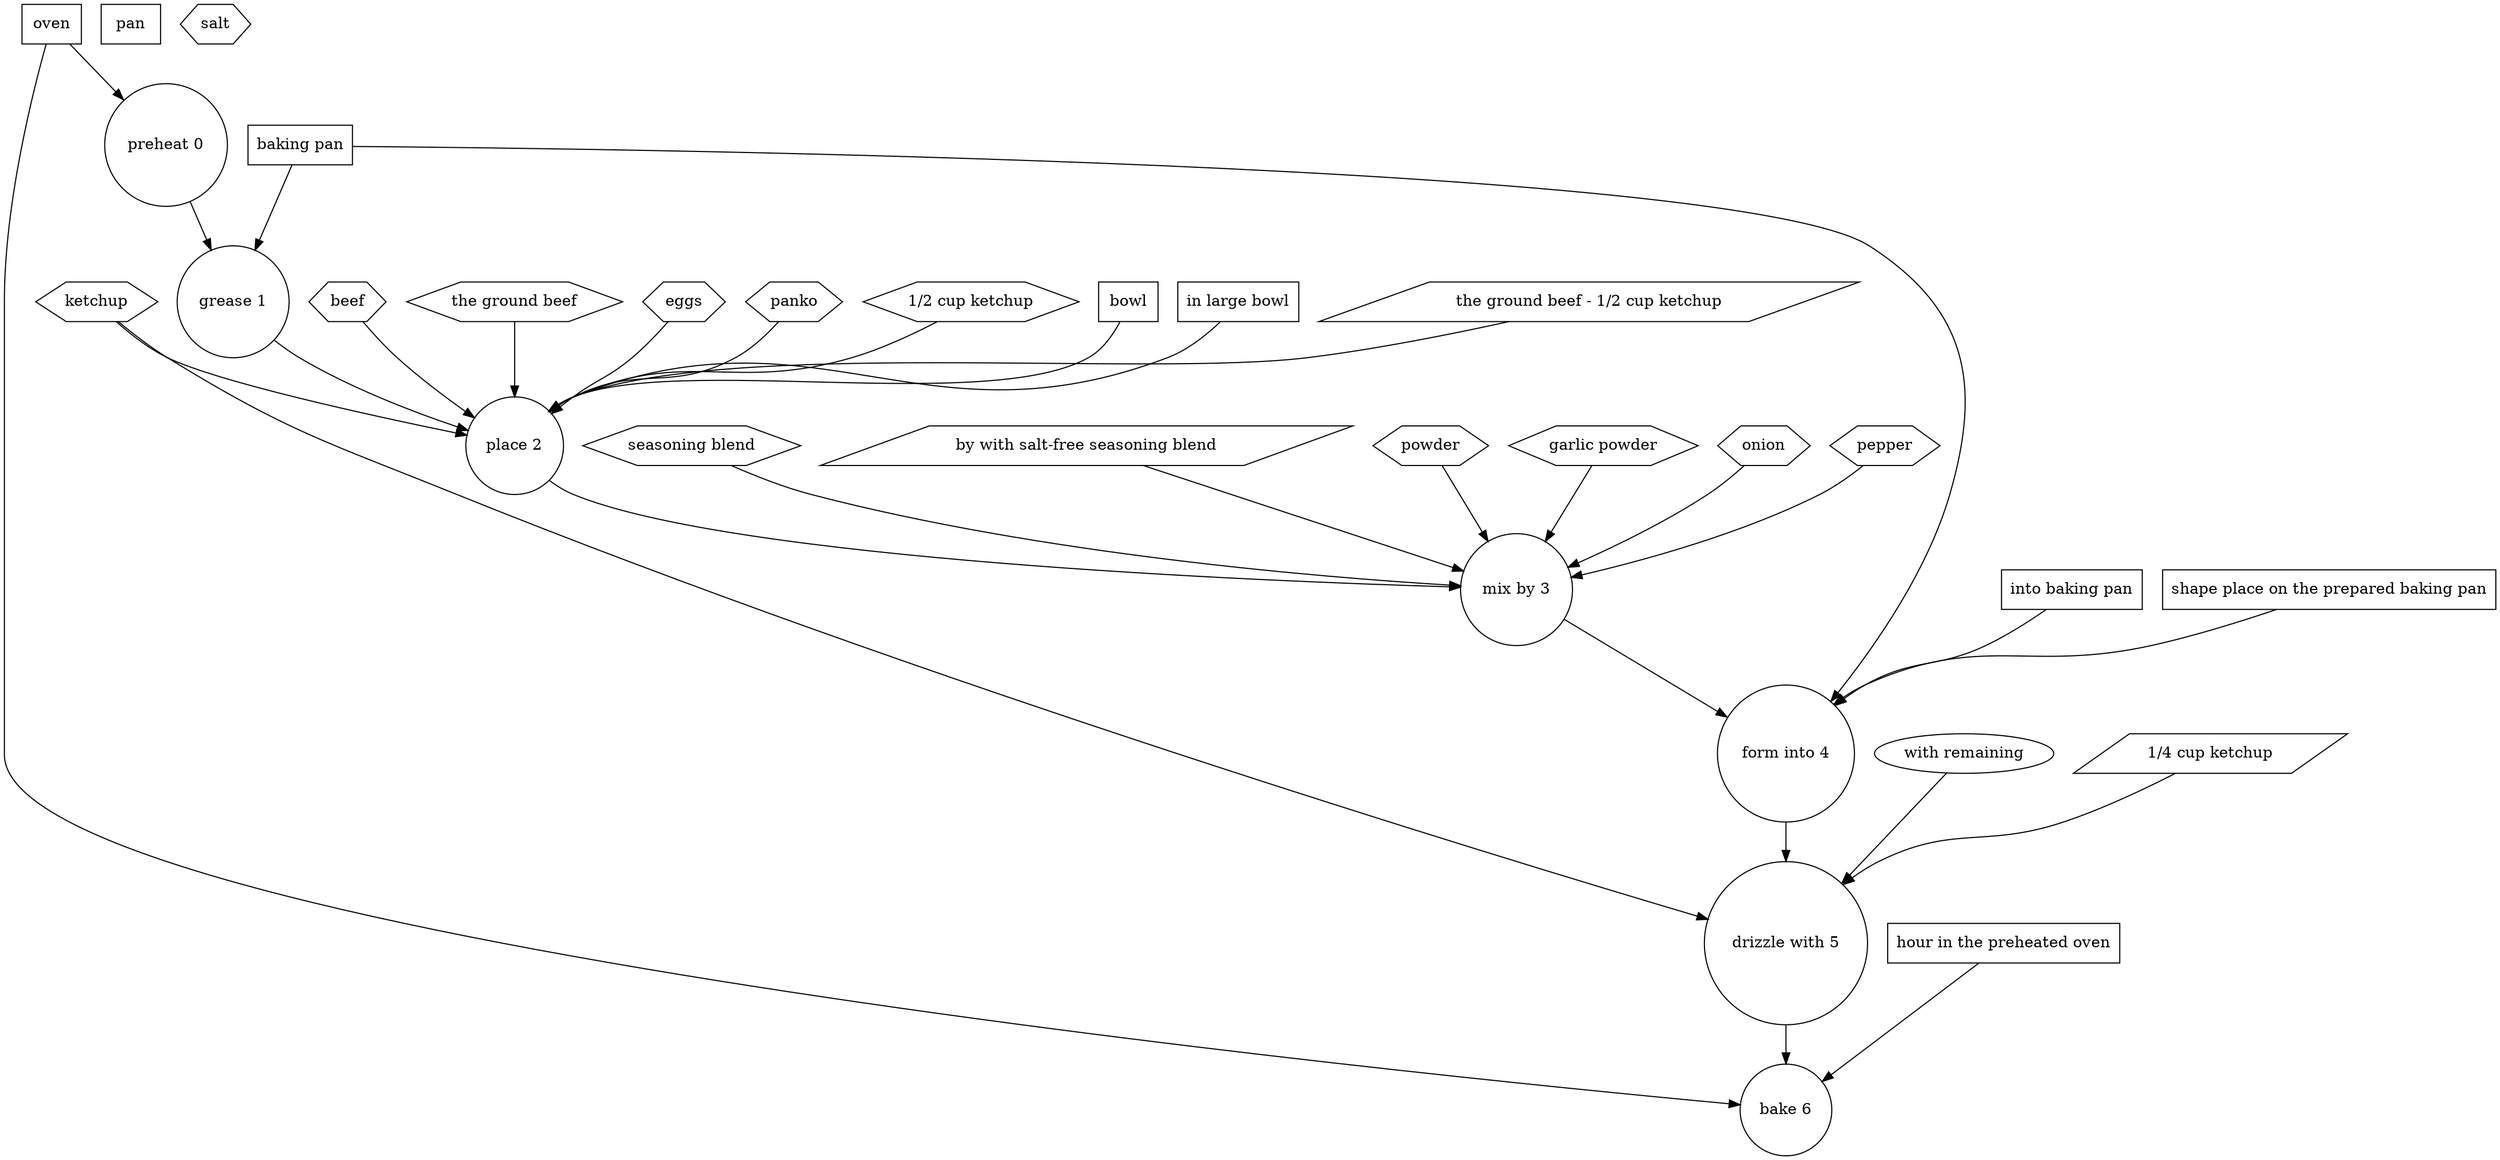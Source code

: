 digraph G {
"preheat 0" [shape=circle, style=filled, fillcolor=white];
oven [shape=box, style=filled, fillcolor=white];
oven -> "preheat 0";
"grease 1" [shape=circle, style=filled, fillcolor=white];
"baking pan" [shape=box, style=filled, fillcolor=white];
"baking pan" -> "grease 1";
pan [shape=box, style=filled, fillcolor=white];
"place 2" [shape=circle, style=filled, fillcolor=white];
beef [shape=hexagon, style=filled, fillcolor=white];
beef -> "place 2";
"the ground beef" [shape=hexagon, style=filled, fillcolor=white];
"the ground beef" -> "place 2";
eggs [shape=hexagon, style=filled, fillcolor=white];
eggs -> "place 2";
panko [shape=hexagon, style=filled, fillcolor=white];
panko -> "place 2";
ketchup [shape=hexagon, style=filled, fillcolor=white];
ketchup -> "place 2";
"1/2 cup ketchup" [shape=hexagon, style=filled, fillcolor=white];
"1/2 cup ketchup" -> "place 2";
bowl [shape=box, style=filled, fillcolor=white];
bowl -> "place 2";
"in large bowl" [shape=rectangle, style=filled, fillcolor=white];
"in large bowl" -> "place 2";
"the ground beef - 1/2 cup ketchup" [shape=parallelogram, style=filled, fillcolor=white];
"the ground beef - 1/2 cup ketchup" -> "place 2";
"mix by 3" [shape=circle, style=filled, fillcolor=white];
"seasoning blend" [shape=hexagon, style=filled, fillcolor=white];
"seasoning blend" -> "mix by 3";
"by with salt-free seasoning blend" [shape=hexagon, style=filled, fillcolor=white];
"by with salt-free seasoning blend" -> "mix by 3";
powder [shape=hexagon, style=filled, fillcolor=white];
powder -> "mix by 3";
"garlic powder" [shape=hexagon, style=filled, fillcolor=white];
"garlic powder" -> "mix by 3";
onion [shape=hexagon, style=filled, fillcolor=white];
onion -> "mix by 3";
salt [shape=hexagon, style=filled, fillcolor=white];
pepper [shape=hexagon, style=filled, fillcolor=white];
pepper -> "mix by 3";
"by with salt-free seasoning blend" [shape=parallelogram, style=filled, fillcolor=white];
"form into 4" [shape=circle, style=filled, fillcolor=white];
"baking pan" [shape=box, style=filled, fillcolor=white];
"baking pan" -> "form into 4";
"into baking pan" [shape=rectangle, style=filled, fillcolor=white];
"into baking pan" -> "form into 4";
pan [shape=box, style=filled, fillcolor=white];
"shape place on the prepared baking pan" [shape=rectangle, style=filled, fillcolor=white];
"shape place on the prepared baking pan" -> "form into 4";
"drizzle with 5" [shape=circle, style=filled, fillcolor=white];
"with remaining" [shape=ellipse, style=filled, fillcolor=white];
"with remaining" -> "drizzle with 5";
ketchup [shape=hexagon, style=filled, fillcolor=white];
ketchup -> "drizzle with 5";
"1/4 cup ketchup" [shape=hexagon, style=filled, fillcolor=white];
"1/4 cup ketchup" -> "drizzle with 5";
"1/4 cup ketchup" [shape=parallelogram, style=filled, fillcolor=white];
"bake 6" [shape=circle, style=filled, fillcolor=white];
oven [shape=box, style=filled, fillcolor=white];
oven -> "bake 6";
"hour in the preheated oven" [shape=rectangle, style=filled, fillcolor=white];
"hour in the preheated oven" -> "bake 6";
"preheat 0" -> "grease 1";
"grease 1" -> "place 2";
"place 2" -> "mix by 3";
"mix by 3" -> "form into 4";
"form into 4" -> "drizzle with 5";
"drizzle with 5" -> "bake 6";
}
